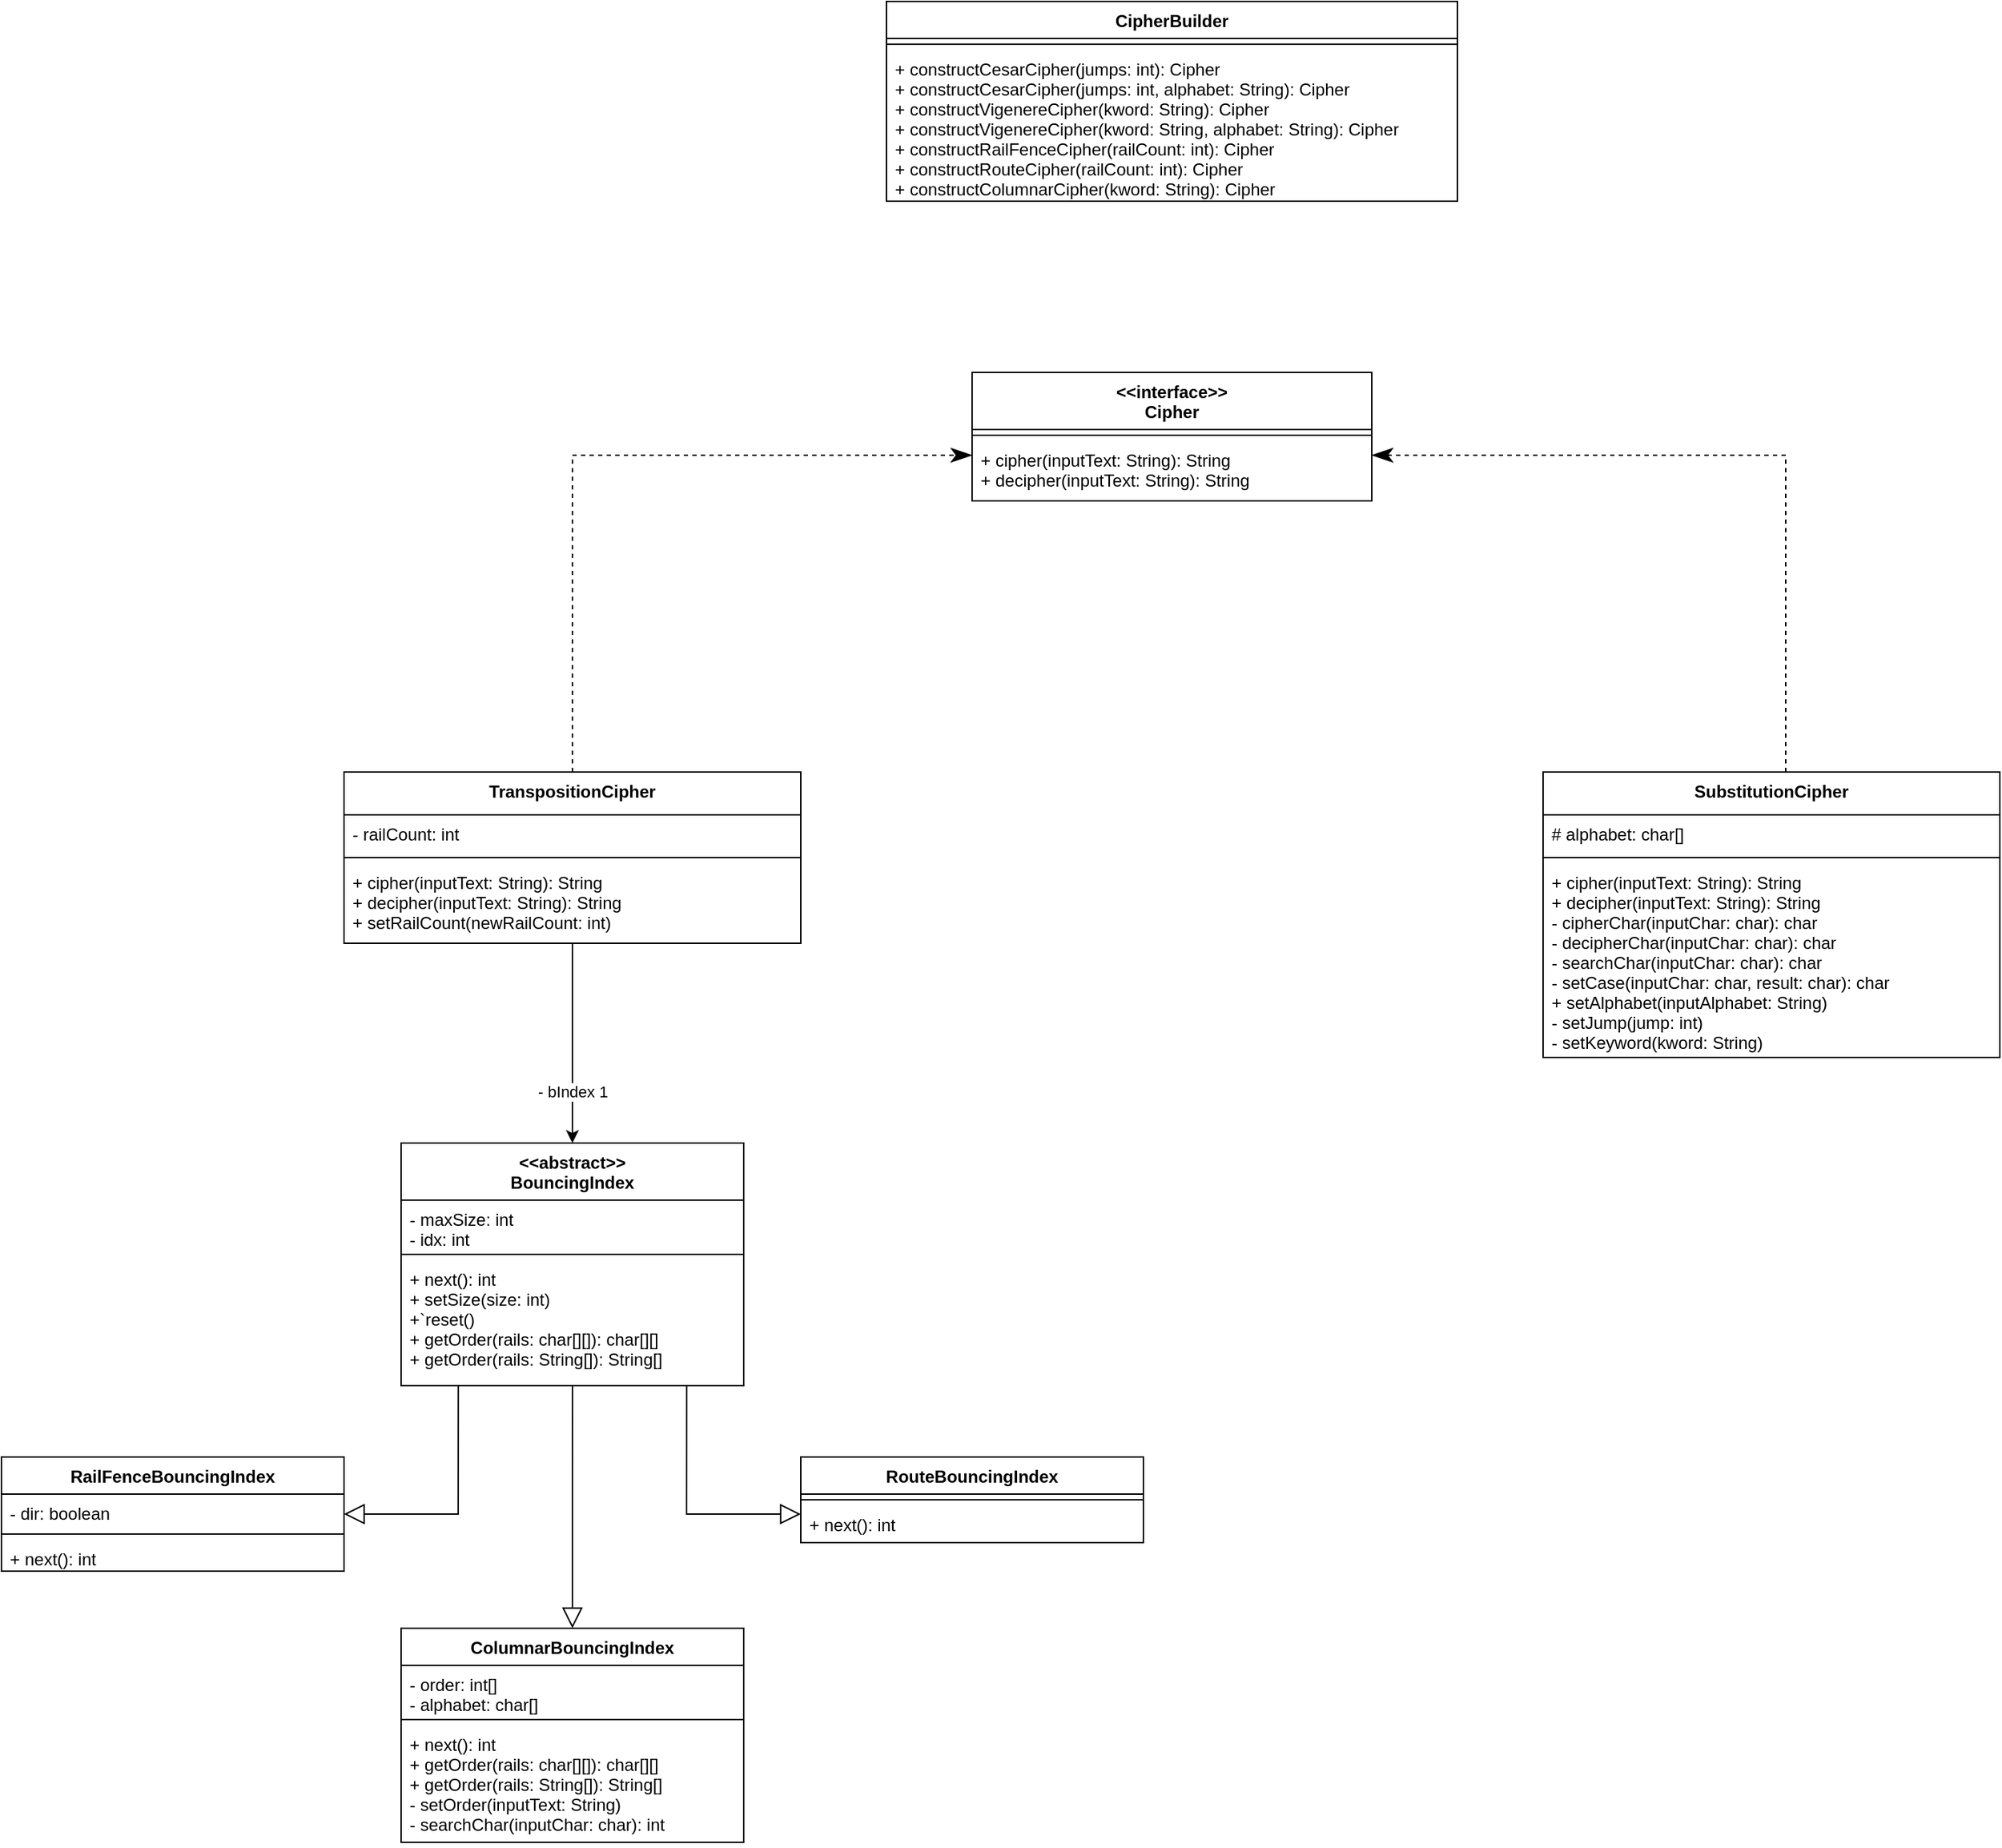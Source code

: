 <mxfile version="15.2.7" type="device"><diagram id="rUrxzI49Q56KMbABKsJ-" name="Page-1"><mxGraphModel dx="1320" dy="1953" grid="1" gridSize="10" guides="1" tooltips="1" connect="1" arrows="1" fold="1" page="1" pageScale="1" pageWidth="850" pageHeight="1100" math="0" shadow="0"><root><mxCell id="0"/><mxCell id="1" parent="0"/><mxCell id="iW_A934CE68uXK9kT9jg-21" value="&lt;&lt;abstract&gt;&gt;&#10;BouncingIndex" style="swimlane;fontStyle=1;align=center;verticalAlign=top;childLayout=stackLayout;horizontal=1;startSize=40;horizontalStack=0;resizeParent=1;resizeParentMax=0;resizeLast=0;collapsible=1;marginBottom=0;" parent="1" vertex="1"><mxGeometry x="-120" y="380" width="240" height="170" as="geometry"/></mxCell><mxCell id="iW_A934CE68uXK9kT9jg-22" value="- maxSize: int&#10;- idx: int" style="text;strokeColor=none;fillColor=none;align=left;verticalAlign=top;spacingLeft=4;spacingRight=4;overflow=hidden;rotatable=0;points=[[0,0.5],[1,0.5]];portConstraint=eastwest;" parent="iW_A934CE68uXK9kT9jg-21" vertex="1"><mxGeometry y="40" width="240" height="34" as="geometry"/></mxCell><mxCell id="iW_A934CE68uXK9kT9jg-23" value="" style="line;strokeWidth=1;fillColor=none;align=left;verticalAlign=middle;spacingTop=-1;spacingLeft=3;spacingRight=3;rotatable=0;labelPosition=right;points=[];portConstraint=eastwest;strokeColor=inherit;" parent="iW_A934CE68uXK9kT9jg-21" vertex="1"><mxGeometry y="74" width="240" height="8" as="geometry"/></mxCell><mxCell id="iW_A934CE68uXK9kT9jg-24" value="+ next(): int&#10;+ setSize(size: int)&#10;+`reset()&#10;+ getOrder(rails: char[][]): char[][]&#10;+ getOrder(rails: String[]): String[]" style="text;strokeColor=none;fillColor=none;align=left;verticalAlign=top;spacingLeft=4;spacingRight=4;overflow=hidden;rotatable=0;points=[[0,0.5],[1,0.5]];portConstraint=eastwest;" parent="iW_A934CE68uXK9kT9jg-21" vertex="1"><mxGeometry y="82" width="240" height="88" as="geometry"/></mxCell><mxCell id="4FgeFpn78NRFjnl8OusQ-4" value="&lt;&lt;interface&gt;&gt;&#10;Cipher" style="swimlane;fontStyle=1;align=center;verticalAlign=top;childLayout=stackLayout;horizontal=1;startSize=40;horizontalStack=0;resizeParent=1;resizeParentMax=0;resizeLast=0;collapsible=1;marginBottom=0;" parent="1" vertex="1"><mxGeometry x="280" y="-160" width="280" height="90" as="geometry"/></mxCell><mxCell id="4FgeFpn78NRFjnl8OusQ-6" value="" style="line;strokeWidth=1;fillColor=none;align=left;verticalAlign=middle;spacingTop=-1;spacingLeft=3;spacingRight=3;rotatable=0;labelPosition=right;points=[];portConstraint=eastwest;" parent="4FgeFpn78NRFjnl8OusQ-4" vertex="1"><mxGeometry y="40" width="280" height="8" as="geometry"/></mxCell><mxCell id="4FgeFpn78NRFjnl8OusQ-7" value="+ cipher(inputText: String): String&#10;+ decipher(inputText: String): String" style="text;strokeColor=none;fillColor=none;align=left;verticalAlign=top;spacingLeft=4;spacingRight=4;overflow=hidden;rotatable=0;points=[[0,0.5],[1,0.5]];portConstraint=eastwest;" parent="4FgeFpn78NRFjnl8OusQ-4" vertex="1"><mxGeometry y="48" width="280" height="42" as="geometry"/></mxCell><mxCell id="e33kYVfrKcv0aqDl8iz3-9" value="" style="endArrow=classicThin;endFill=1;endSize=12;html=1;rounded=0;exitX=0.5;exitY=0;exitDx=0;exitDy=0;dashed=1;jumpSize=6;jumpStyle=none;" parent="1" edge="1"><mxGeometry width="160" relative="1" as="geometry"><mxPoint x="-4.547e-13" y="120" as="sourcePoint"/><mxPoint x="280" y="-102" as="targetPoint"/><Array as="points"><mxPoint y="-102"/></Array></mxGeometry></mxCell><mxCell id="e33kYVfrKcv0aqDl8iz3-10" value="" style="endArrow=classicThin;endFill=1;endSize=12;html=1;rounded=0;exitX=0.5;exitY=0;exitDx=0;exitDy=0;dashed=1;" parent="1" edge="1"><mxGeometry width="160" relative="1" as="geometry"><mxPoint x="850.0" y="120" as="sourcePoint"/><mxPoint x="560" y="-102" as="targetPoint"/><Array as="points"><mxPoint x="850" y="-102"/></Array></mxGeometry></mxCell><mxCell id="e33kYVfrKcv0aqDl8iz3-11" value="SubstitutionCipher" style="swimlane;fontStyle=1;align=center;verticalAlign=top;childLayout=stackLayout;horizontal=1;startSize=30;horizontalStack=0;resizeParent=1;resizeParentMax=0;resizeLast=0;collapsible=1;marginBottom=0;" parent="1" vertex="1"><mxGeometry x="680" y="120" width="320" height="200" as="geometry"/></mxCell><mxCell id="e33kYVfrKcv0aqDl8iz3-12" value="# alphabet: char[]" style="text;strokeColor=none;fillColor=none;align=left;verticalAlign=top;spacingLeft=4;spacingRight=4;overflow=hidden;rotatable=0;points=[[0,0.5],[1,0.5]];portConstraint=eastwest;" parent="e33kYVfrKcv0aqDl8iz3-11" vertex="1"><mxGeometry y="30" width="320" height="26" as="geometry"/></mxCell><mxCell id="e33kYVfrKcv0aqDl8iz3-13" value="" style="line;strokeWidth=1;fillColor=none;align=left;verticalAlign=middle;spacingTop=-1;spacingLeft=3;spacingRight=3;rotatable=0;labelPosition=right;points=[];portConstraint=eastwest;" parent="e33kYVfrKcv0aqDl8iz3-11" vertex="1"><mxGeometry y="56" width="320" height="8" as="geometry"/></mxCell><mxCell id="e33kYVfrKcv0aqDl8iz3-14" value="+ cipher(inputText: String): String&#10;+ decipher(inputText: String): String&#10;- cipherChar(inputChar: char): char&#10;- decipherChar(inputChar: char): char&#10;- searchChar(inputChar: char): char&#10;- setCase(inputChar: char, result: char): char&#10;+ setAlphabet(inputAlphabet: String)&#10;- setJump(jump: int)&#10;- setKeyword(kword: String)" style="text;strokeColor=none;fillColor=none;align=left;verticalAlign=top;spacingLeft=4;spacingRight=4;overflow=hidden;rotatable=0;points=[[0,0.5],[1,0.5]];portConstraint=eastwest;" parent="e33kYVfrKcv0aqDl8iz3-11" vertex="1"><mxGeometry y="64" width="320" height="136" as="geometry"/></mxCell><mxCell id="_88RZCioXeMHHJOOv2kE-1" style="edgeStyle=orthogonalEdgeStyle;rounded=0;orthogonalLoop=1;jettySize=auto;html=1;entryX=0.5;entryY=0;entryDx=0;entryDy=0;" parent="1" source="e33kYVfrKcv0aqDl8iz3-15" target="iW_A934CE68uXK9kT9jg-21" edge="1"><mxGeometry relative="1" as="geometry"><Array as="points"><mxPoint y="320"/><mxPoint y="320"/></Array></mxGeometry></mxCell><mxCell id="_88RZCioXeMHHJOOv2kE-13" value="- bIndex 1" style="edgeLabel;html=1;align=center;verticalAlign=middle;resizable=0;points=[];" parent="_88RZCioXeMHHJOOv2kE-1" vertex="1" connectable="0"><mxGeometry x="0.644" relative="1" as="geometry"><mxPoint y="-11" as="offset"/></mxGeometry></mxCell><mxCell id="e33kYVfrKcv0aqDl8iz3-15" value="TranspositionCipher" style="swimlane;fontStyle=1;align=center;verticalAlign=top;childLayout=stackLayout;horizontal=1;startSize=30;horizontalStack=0;resizeParent=1;resizeParentMax=0;resizeLast=0;collapsible=1;marginBottom=0;" parent="1" vertex="1"><mxGeometry x="-160" y="120" width="320" height="120" as="geometry"/></mxCell><mxCell id="iW_A934CE68uXK9kT9jg-14" value="- railCount: int" style="text;strokeColor=none;fillColor=none;align=left;verticalAlign=top;spacingLeft=4;spacingRight=4;overflow=hidden;rotatable=0;points=[[0,0.5],[1,0.5]];portConstraint=eastwest;" parent="e33kYVfrKcv0aqDl8iz3-15" vertex="1"><mxGeometry y="30" width="320" height="26" as="geometry"/></mxCell><mxCell id="e33kYVfrKcv0aqDl8iz3-17" value="" style="line;strokeWidth=1;fillColor=none;align=left;verticalAlign=middle;spacingTop=-1;spacingLeft=3;spacingRight=3;rotatable=0;labelPosition=right;points=[];portConstraint=eastwest;" parent="e33kYVfrKcv0aqDl8iz3-15" vertex="1"><mxGeometry y="56" width="320" height="8" as="geometry"/></mxCell><mxCell id="e33kYVfrKcv0aqDl8iz3-18" value="+ cipher(inputText: String): String&#10;+ decipher(inputText: String): String&#10;+ setRailCount(newRailCount: int)" style="text;strokeColor=none;fillColor=none;align=left;verticalAlign=top;spacingLeft=4;spacingRight=4;overflow=hidden;rotatable=0;points=[[0,0.5],[1,0.5]];portConstraint=eastwest;" parent="e33kYVfrKcv0aqDl8iz3-15" vertex="1"><mxGeometry y="64" width="320" height="56" as="geometry"/></mxCell><mxCell id="_88RZCioXeMHHJOOv2kE-3" value="RailFenceBouncingIndex" style="swimlane;fontStyle=1;align=center;verticalAlign=top;childLayout=stackLayout;horizontal=1;startSize=26;horizontalStack=0;resizeParent=1;resizeParentMax=0;resizeLast=0;collapsible=1;marginBottom=0;" parent="1" vertex="1"><mxGeometry x="-400" y="600" width="240" height="80" as="geometry"/></mxCell><mxCell id="_88RZCioXeMHHJOOv2kE-4" value="- dir: boolean" style="text;strokeColor=none;fillColor=none;align=left;verticalAlign=top;spacingLeft=4;spacingRight=4;overflow=hidden;rotatable=0;points=[[0,0.5],[1,0.5]];portConstraint=eastwest;" parent="_88RZCioXeMHHJOOv2kE-3" vertex="1"><mxGeometry y="26" width="240" height="24" as="geometry"/></mxCell><mxCell id="_88RZCioXeMHHJOOv2kE-5" value="" style="line;strokeWidth=1;fillColor=none;align=left;verticalAlign=middle;spacingTop=-1;spacingLeft=3;spacingRight=3;rotatable=0;labelPosition=right;points=[];portConstraint=eastwest;strokeColor=inherit;" parent="_88RZCioXeMHHJOOv2kE-3" vertex="1"><mxGeometry y="50" width="240" height="8" as="geometry"/></mxCell><mxCell id="_88RZCioXeMHHJOOv2kE-6" value="+ next(): int&#10;" style="text;strokeColor=none;fillColor=none;align=left;verticalAlign=top;spacingLeft=4;spacingRight=4;overflow=hidden;rotatable=0;points=[[0,0.5],[1,0.5]];portConstraint=eastwest;" parent="_88RZCioXeMHHJOOv2kE-3" vertex="1"><mxGeometry y="58" width="240" height="22" as="geometry"/></mxCell><mxCell id="_88RZCioXeMHHJOOv2kE-7" value="RouteBouncingIndex" style="swimlane;fontStyle=1;align=center;verticalAlign=top;childLayout=stackLayout;horizontal=1;startSize=26;horizontalStack=0;resizeParent=1;resizeParentMax=0;resizeLast=0;collapsible=1;marginBottom=0;" parent="1" vertex="1"><mxGeometry x="160" y="600" width="240" height="60" as="geometry"/></mxCell><mxCell id="_88RZCioXeMHHJOOv2kE-9" value="" style="line;strokeWidth=1;fillColor=none;align=left;verticalAlign=middle;spacingTop=-1;spacingLeft=3;spacingRight=3;rotatable=0;labelPosition=right;points=[];portConstraint=eastwest;strokeColor=inherit;" parent="_88RZCioXeMHHJOOv2kE-7" vertex="1"><mxGeometry y="26" width="240" height="8" as="geometry"/></mxCell><mxCell id="_88RZCioXeMHHJOOv2kE-10" value="+ next(): int" style="text;strokeColor=none;fillColor=none;align=left;verticalAlign=top;spacingLeft=4;spacingRight=4;overflow=hidden;rotatable=0;points=[[0,0.5],[1,0.5]];portConstraint=eastwest;" parent="_88RZCioXeMHHJOOv2kE-7" vertex="1"><mxGeometry y="34" width="240" height="26" as="geometry"/></mxCell><mxCell id="_88RZCioXeMHHJOOv2kE-11" value="" style="endArrow=block;endFill=0;endSize=12;html=1;rounded=0;exitX=0.167;exitY=0.998;exitDx=0;exitDy=0;exitPerimeter=0;" parent="1" edge="1" source="iW_A934CE68uXK9kT9jg-24"><mxGeometry width="160" relative="1" as="geometry"><mxPoint x="-80" y="560" as="sourcePoint"/><mxPoint x="-160" y="640" as="targetPoint"/><Array as="points"><mxPoint x="-80" y="640"/></Array></mxGeometry></mxCell><mxCell id="F6HYm0sta9qta32NsCTS-9" value="ColumnarBouncingIndex" style="swimlane;fontStyle=1;align=center;verticalAlign=top;childLayout=stackLayout;horizontal=1;startSize=26;horizontalStack=0;resizeParent=1;resizeParentMax=0;resizeLast=0;collapsible=1;marginBottom=0;" vertex="1" parent="1"><mxGeometry x="-120" y="720" width="240" height="150" as="geometry"/></mxCell><mxCell id="F6HYm0sta9qta32NsCTS-10" value="- order: int[]&#10;- alphabet: char[]" style="text;strokeColor=none;fillColor=none;align=left;verticalAlign=top;spacingLeft=4;spacingRight=4;overflow=hidden;rotatable=0;points=[[0,0.5],[1,0.5]];portConstraint=eastwest;" vertex="1" parent="F6HYm0sta9qta32NsCTS-9"><mxGeometry y="26" width="240" height="34" as="geometry"/></mxCell><mxCell id="F6HYm0sta9qta32NsCTS-11" value="" style="line;strokeWidth=1;fillColor=none;align=left;verticalAlign=middle;spacingTop=-1;spacingLeft=3;spacingRight=3;rotatable=0;labelPosition=right;points=[];portConstraint=eastwest;" vertex="1" parent="F6HYm0sta9qta32NsCTS-9"><mxGeometry y="60" width="240" height="8" as="geometry"/></mxCell><mxCell id="F6HYm0sta9qta32NsCTS-12" value="+ next(): int&#10;+ getOrder(rails: char[][]): char[][]&#10;+ getOrder(rails: String[]): String[]&#10;- setOrder(inputText: String)&#10;- searchChar(inputChar: char): int" style="text;strokeColor=none;fillColor=none;align=left;verticalAlign=top;spacingLeft=4;spacingRight=4;overflow=hidden;rotatable=0;points=[[0,0.5],[1,0.5]];portConstraint=eastwest;" vertex="1" parent="F6HYm0sta9qta32NsCTS-9"><mxGeometry y="68" width="240" height="82" as="geometry"/></mxCell><mxCell id="F6HYm0sta9qta32NsCTS-13" value="" style="endArrow=block;endFill=0;endSize=12;html=1;rounded=0;exitX=0.167;exitY=0.998;exitDx=0;exitDy=0;exitPerimeter=0;" edge="1" parent="1"><mxGeometry width="160" relative="1" as="geometry"><mxPoint x="80.08" y="550.004" as="sourcePoint"/><mxPoint x="160" y="640" as="targetPoint"/><Array as="points"><mxPoint x="80" y="640"/></Array></mxGeometry></mxCell><mxCell id="F6HYm0sta9qta32NsCTS-14" value="" style="endArrow=block;endFill=0;endSize=12;html=1;rounded=0;exitX=0.167;exitY=0.998;exitDx=0;exitDy=0;exitPerimeter=0;" edge="1" parent="1"><mxGeometry width="160" relative="1" as="geometry"><mxPoint x="0.08" y="550.004" as="sourcePoint"/><mxPoint y="720" as="targetPoint"/><Array as="points"><mxPoint y="640.18"/></Array></mxGeometry></mxCell><mxCell id="F6HYm0sta9qta32NsCTS-15" value="CipherBuilder" style="swimlane;fontStyle=1;align=center;verticalAlign=top;childLayout=stackLayout;horizontal=1;startSize=26;horizontalStack=0;resizeParent=1;resizeParentMax=0;resizeLast=0;collapsible=1;marginBottom=0;" vertex="1" parent="1"><mxGeometry x="220" y="-420" width="400" height="140" as="geometry"/></mxCell><mxCell id="F6HYm0sta9qta32NsCTS-17" value="" style="line;strokeWidth=1;fillColor=none;align=left;verticalAlign=middle;spacingTop=-1;spacingLeft=3;spacingRight=3;rotatable=0;labelPosition=right;points=[];portConstraint=eastwest;" vertex="1" parent="F6HYm0sta9qta32NsCTS-15"><mxGeometry y="26" width="400" height="8" as="geometry"/></mxCell><mxCell id="F6HYm0sta9qta32NsCTS-18" value="+ constructCesarCipher(jumps: int): Cipher&#10;+ constructCesarCipher(jumps: int, alphabet: String): Cipher&#10;+ constructVigenereCipher(kword: String): Cipher&#10;+ constructVigenereCipher(kword: String, alphabet: String): Cipher&#10;+ constructRailFenceCipher(railCount: int): Cipher&#10;+ constructRouteCipher(railCount: int): Cipher&#10;+ constructColumnarCipher(kword: String): Cipher" style="text;strokeColor=none;fillColor=none;align=left;verticalAlign=top;spacingLeft=4;spacingRight=4;overflow=hidden;rotatable=0;points=[[0,0.5],[1,0.5]];portConstraint=eastwest;" vertex="1" parent="F6HYm0sta9qta32NsCTS-15"><mxGeometry y="34" width="400" height="106" as="geometry"/></mxCell></root></mxGraphModel></diagram></mxfile>